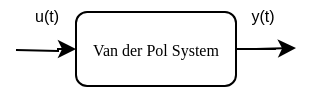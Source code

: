 <mxfile version="20.8.20" type="device"><diagram name="Page-1" id="c7488fd3-1785-93aa-aadb-54a6760d102a"><mxGraphModel dx="413" dy="298" grid="1" gridSize="10" guides="1" tooltips="1" connect="1" arrows="1" fold="1" page="1" pageScale="1" pageWidth="1100" pageHeight="850" background="none" math="0" shadow="0"><root><mxCell id="0"/><mxCell id="1" parent="0"/><mxCell id="JKyRVs-nQmWOmnle_wtH-6" value="Van der Pol System" style="rounded=1;whiteSpace=wrap;html=1;shadow=0;labelBackgroundColor=none;strokeWidth=1;fontFamily=Verdana;fontSize=8;align=center;" parent="1" vertex="1"><mxGeometry x="460" y="365" width="80" height="37" as="geometry"/></mxCell><mxCell id="JKyRVs-nQmWOmnle_wtH-9" value="" style="edgeStyle=orthogonalEdgeStyle;rounded=0;orthogonalLoop=1;jettySize=auto;html=1;fontSize=9;" parent="1" target="JKyRVs-nQmWOmnle_wtH-6" edge="1"><mxGeometry relative="1" as="geometry"><mxPoint x="430" y="384" as="sourcePoint"/></mxGeometry></mxCell><mxCell id="JKyRVs-nQmWOmnle_wtH-21" value="u(t)" style="edgeLabel;html=1;align=center;verticalAlign=middle;resizable=0;points=[];fontSize=8;labelBackgroundColor=none;" parent="JKyRVs-nQmWOmnle_wtH-9" vertex="1" connectable="0"><mxGeometry x="-0.068" y="2" relative="1" as="geometry"><mxPoint y="-16" as="offset"/></mxGeometry></mxCell><mxCell id="JKyRVs-nQmWOmnle_wtH-7" value="" style="edgeStyle=orthogonalEdgeStyle;rounded=0;orthogonalLoop=1;jettySize=auto;html=1;fontSize=9;" parent="1" source="JKyRVs-nQmWOmnle_wtH-6" edge="1"><mxGeometry relative="1" as="geometry"><mxPoint x="570" y="383" as="targetPoint"/></mxGeometry></mxCell><mxCell id="JKyRVs-nQmWOmnle_wtH-18" value="&lt;font style=&quot;font-size: 8px;&quot;&gt;y(t)&lt;/font&gt;" style="edgeLabel;html=1;align=center;verticalAlign=middle;resizable=0;points=[];fontSize=10;labelBackgroundColor=none;" parent="JKyRVs-nQmWOmnle_wtH-7" vertex="1" connectable="0"><mxGeometry x="0.221" y="2" relative="1" as="geometry"><mxPoint x="2" y="-16" as="offset"/></mxGeometry></mxCell></root></mxGraphModel></diagram></mxfile>